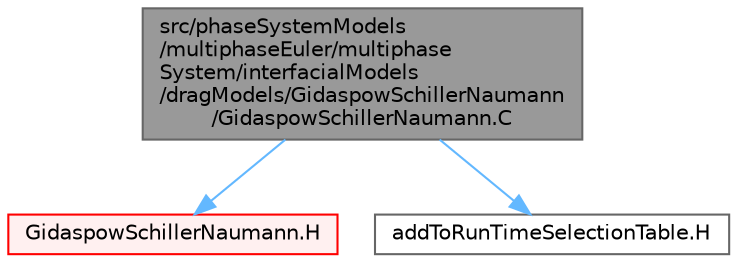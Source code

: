 digraph "src/phaseSystemModels/multiphaseEuler/multiphaseSystem/interfacialModels/dragModels/GidaspowSchillerNaumann/GidaspowSchillerNaumann.C"
{
 // LATEX_PDF_SIZE
  bgcolor="transparent";
  edge [fontname=Helvetica,fontsize=10,labelfontname=Helvetica,labelfontsize=10];
  node [fontname=Helvetica,fontsize=10,shape=box,height=0.2,width=0.4];
  Node1 [id="Node000001",label="src/phaseSystemModels\l/multiphaseEuler/multiphase\lSystem/interfacialModels\l/dragModels/GidaspowSchillerNaumann\l/GidaspowSchillerNaumann.C",height=0.2,width=0.4,color="gray40", fillcolor="grey60", style="filled", fontcolor="black",tooltip=" "];
  Node1 -> Node2 [id="edge1_Node000001_Node000002",color="steelblue1",style="solid",tooltip=" "];
  Node2 [id="Node000002",label="GidaspowSchillerNaumann.H",height=0.2,width=0.4,color="red", fillcolor="#FFF0F0", style="filled",URL="$multiphaseEuler_2multiphaseSystem_2interfacialModels_2dragModels_2GidaspowSchillerNaumann_2GidaspowSchillerNaumann_8H.html",tooltip=" "];
  Node1 -> Node4 [id="edge2_Node000001_Node000004",color="steelblue1",style="solid",tooltip=" "];
  Node4 [id="Node000004",label="addToRunTimeSelectionTable.H",height=0.2,width=0.4,color="grey40", fillcolor="white", style="filled",URL="$addToRunTimeSelectionTable_8H.html",tooltip="Macros for easy insertion into run-time selection tables."];
}
